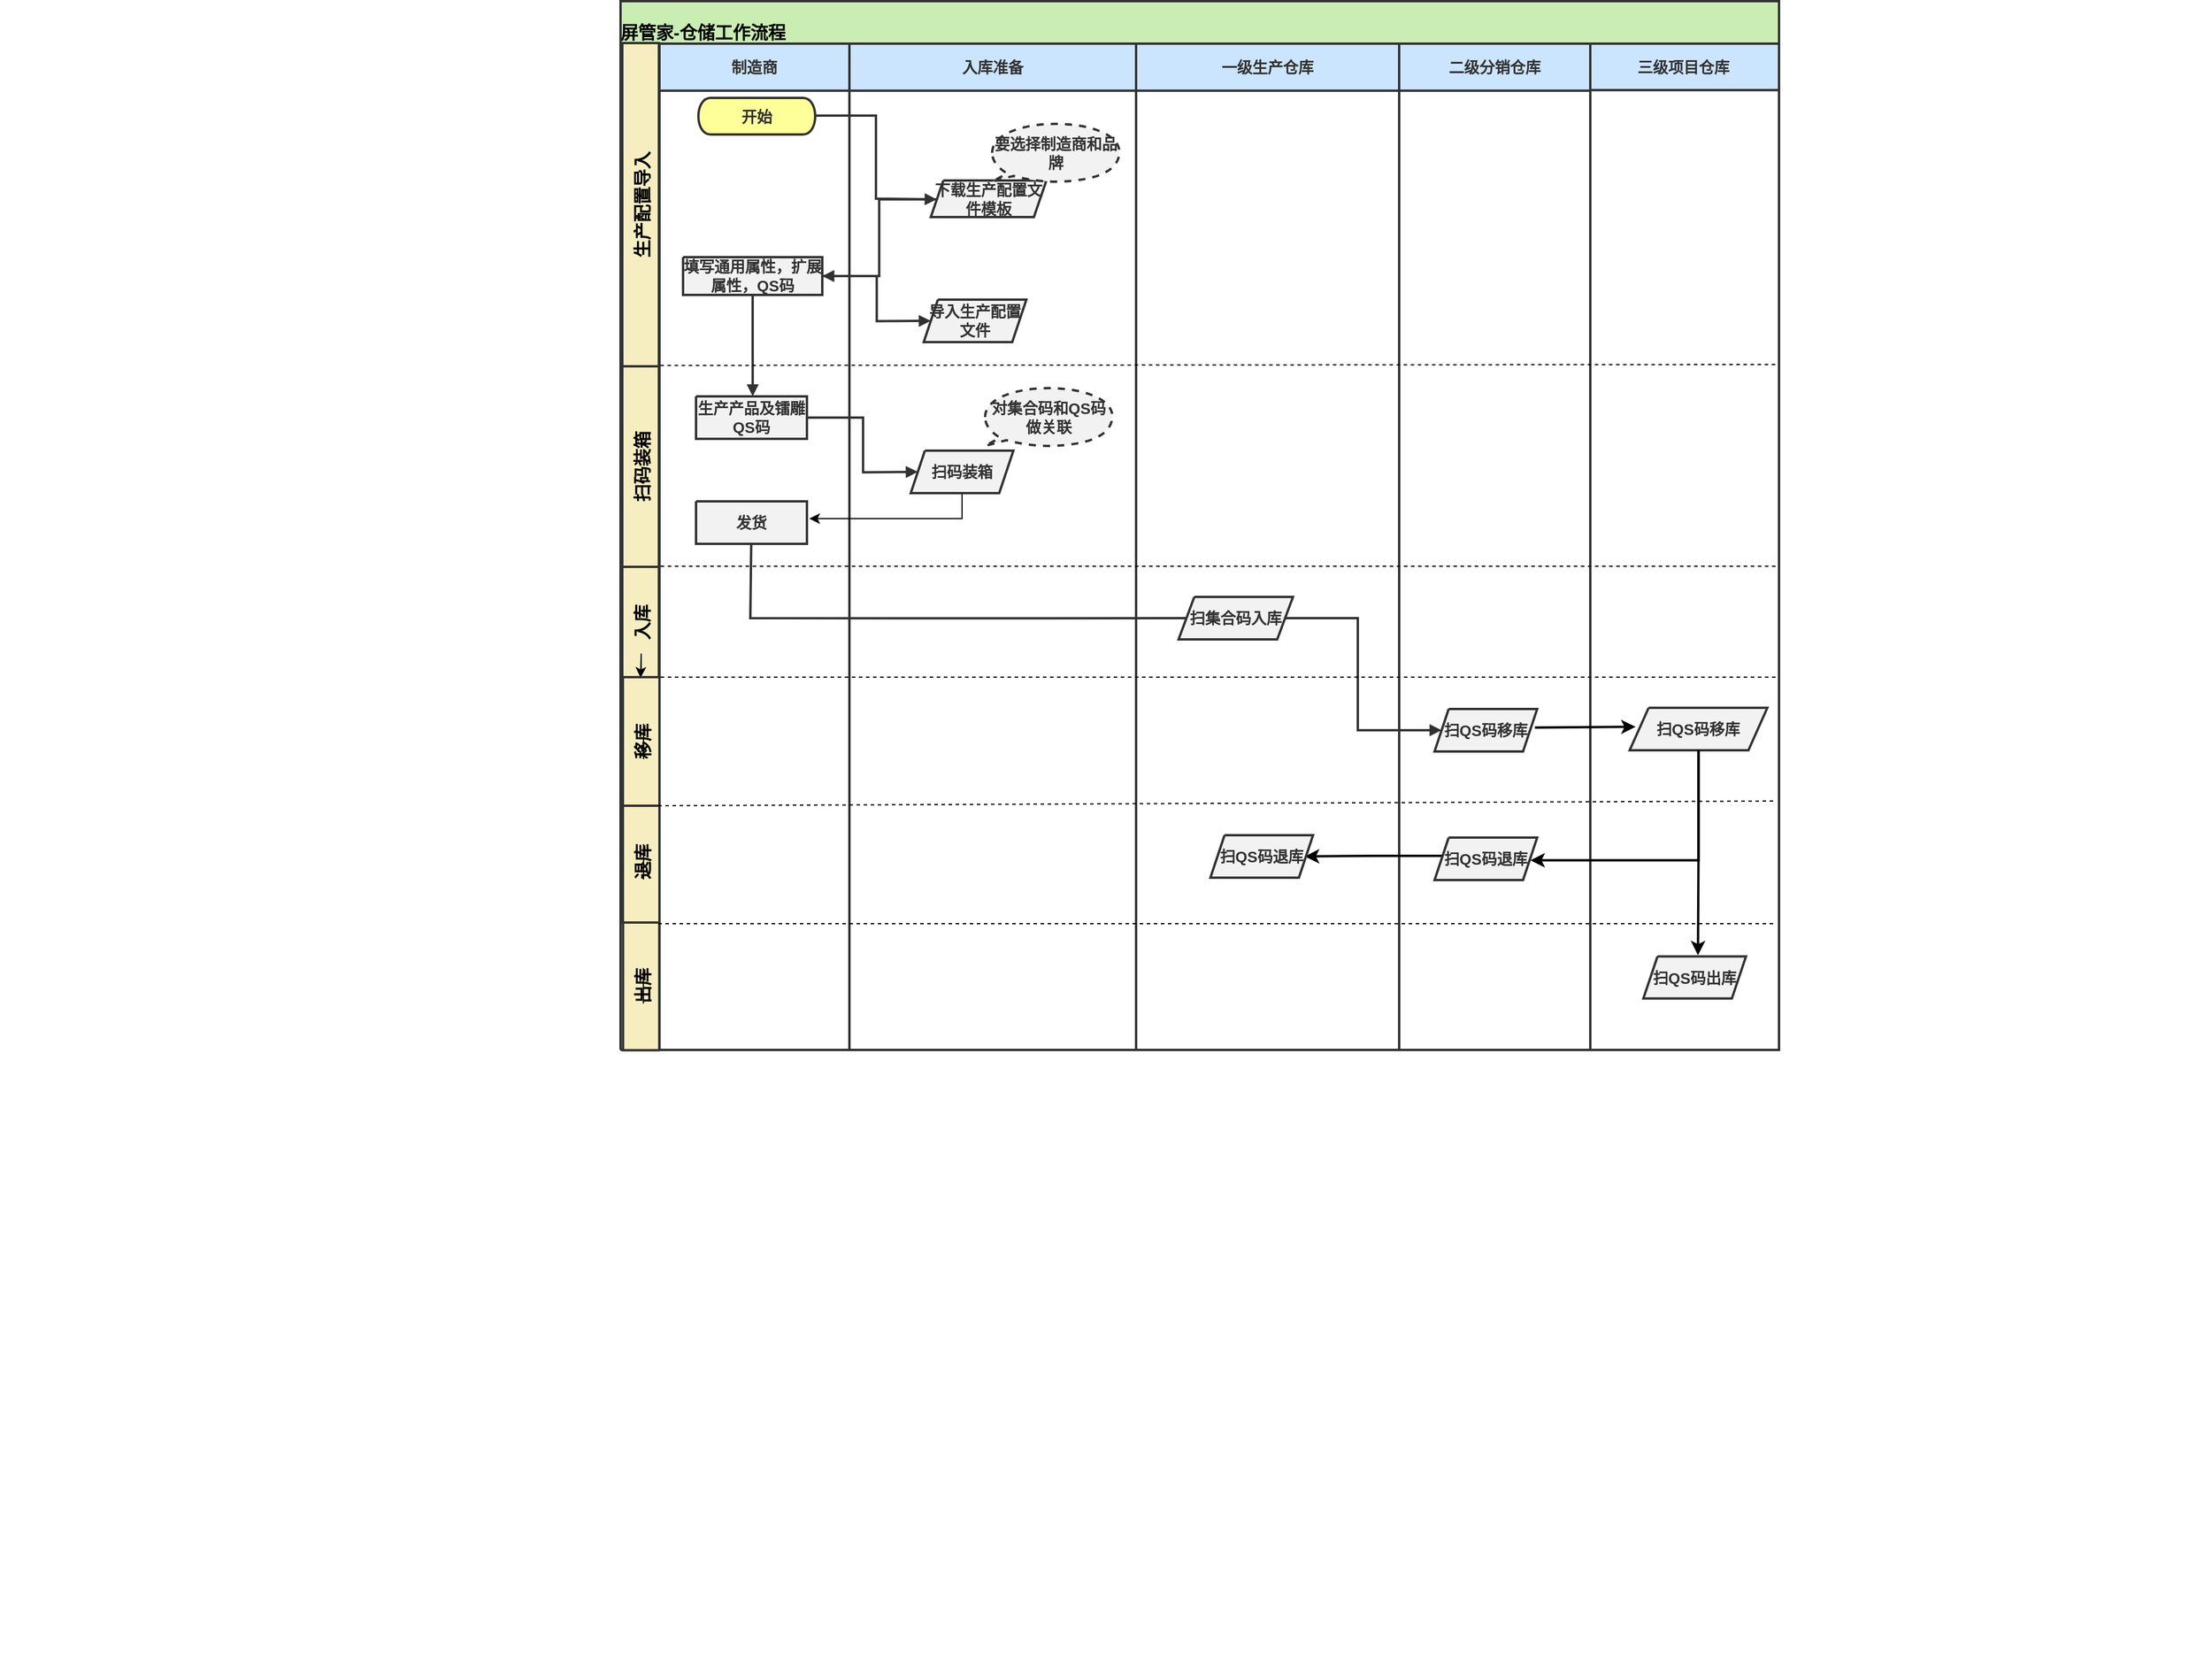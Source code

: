 <mxfile version="21.6.6" type="github">
  <diagram id="6a731a19-8d31-9384-78a2-239565b7b9f0" name="Page-1">
    <mxGraphModel dx="3083" dy="1072" grid="1" gridSize="10" guides="1" tooltips="1" connect="1" arrows="1" fold="1" page="1" pageScale="1" pageWidth="1169" pageHeight="827" background="none" math="0" shadow="0">
      <root>
        <mxCell id="0" />
        <mxCell id="1" parent="0" />
        <UserObject label="" tags="背景" id="IIEYeDENxH2M8i28GUqi-143">
          <mxCell style="vsdxID=1;fillColor=none;gradientColor=none;points=[[0.06,1,0],[0.13,1,0],[0.19,1,0],[0.25,1,0],[0.31,1,0],[0.37,1,0],[0.44,1,0],[0.5,1,0],[0.56,1,0],[0.63,1,0],[0.69,1,0],[0.75,1,0],[0.81,1,0],[0.88,1,0],[0.94,1,0],[0.06,0,0],[0.13,0,0],[0.19,0,0],[0.25,0,0],[0.31,0,0],[0.37,0,0],[0.44,0,0],[0.5,0,0],[0.56,0,0],[0.63,0,0],[0.69,0,0],[0.75,0,0],[0.81,0,0],[0.88,0,0],[0.94,0,0]];labelBackgroundColor=none;rounded=0;strokeColor=none;html=1;whiteSpace=wrap;" vertex="1" parent="1">
            <mxGeometry x="170" y="42" width="1148" height="896" as="geometry" />
          </mxCell>
        </UserObject>
        <mxCell id="IIEYeDENxH2M8i28GUqi-144" style="vsdxID=2;fillColor=#caedb4;gradientColor=none;fillOpacity=0;shape=stencil(nZBLDoAgDERP0z3SIyjew0SURgSD+Lu9kMZoXLhwN9O+tukAlrNpJg1SzDH4QW/URgNYgZTkjA4UkwJUgGXng+6DX1zLfmoymdXo17xh5zmRJ6Q42BWCfc2oJfdAr+Yv+AP9Cb7OJ3H/2JG1HNGz/84klThPVCc=);strokeColor=#323232;strokeWidth=2;points=[[0.06,1,0],[0.13,1,0],[0.19,1,0],[0.25,1,0],[0.31,1,0],[0.37,1,0],[0.44,1,0],[0.5,1,0],[0.56,1,0],[0.63,1,0],[0.69,1,0],[0.75,1,0],[0.81,1,0],[0.88,1,0],[0.94,1,0],[0.06,0,0],[0.13,0,0],[0.19,0,0],[0.25,0,0],[0.31,0,0],[0.37,0,0],[0.44,0,0],[0.5,0,0],[0.56,0,0],[0.63,0,0],[0.69,0,0],[0.75,0,0],[0.81,0,0],[0.88,0,0],[0.94,0,0]];labelBackgroundColor=none;rounded=0;html=1;whiteSpace=wrap;" vertex="1" parent="IIEYeDENxH2M8i28GUqi-143">
          <mxGeometry width="982" height="889" as="geometry" />
        </mxCell>
        <mxCell id="IIEYeDENxH2M8i28GUqi-145" value="&lt;div style=&quot;font-size: 1px&quot;&gt;&lt;p style=&quot;text-align:left;margin-left:0;margin-right:0;margin-top:0px;margin-bottom:0px;text-indent:0;vertical-align:middle;direction:ltr;&quot;&gt;&lt;font style=&quot;font-size:15px;font-family:0;color:#000000;direction:ltr;letter-spacing:0px;line-height:120%;opacity:1&quot;&gt;&lt;b&gt;屏管家-仓储工作流程&lt;/b&gt;&lt;/font&gt;&lt;/p&gt;&lt;/div&gt;" style="verticalAlign=middle;align=left;overflow=width;vsdxID=3;fillColor=#caedb4;gradientColor=none;shape=stencil(nZBLDoAgDERP0z3SIyjew0SURgSD+Lu9kMZoXLhwN9O+tukAlrNpJg1SzDH4QW/URgNYgZTkjA4UkwJUgGXng+6DX1zLfmoymdXo17xh5zmRJ6Q42BWCfc2oJfdAr+Yv+AP9Cb7OJ3H/2JG1HNGz/84klThPVCc=);strokeColor=#323232;strokeWidth=2;points=[[0.06,1,0],[0.13,1,0],[0.19,1,0],[0.25,1,0],[0.31,1,0],[0.37,1,0],[0.44,1,0],[0.5,1,0],[0.56,1,0],[0.63,1,0],[0.69,1,0],[0.75,1,0],[0.81,1,0],[0.88,1,0],[0.94,1,0],[0.06,0,0],[0.13,0,0],[0.19,0,0],[0.25,0,0],[0.31,0,0],[0.37,0,0],[0.44,0,0],[0.5,0,0],[0.56,0,0],[0.63,0,0],[0.69,0,0],[0.75,0,0],[0.81,0,0],[0.88,0,0],[0.94,0,0]];labelBackgroundColor=none;rounded=0;html=1;whiteSpace=wrap;" vertex="1" parent="IIEYeDENxH2M8i28GUqi-143">
          <mxGeometry width="982" height="52.22" as="geometry" />
        </mxCell>
        <UserObject label="" tags="背景" id="IIEYeDENxH2M8i28GUqi-159">
          <mxCell style="vsdxID=17;fillColor=none;gradientColor=none;points=[];labelBackgroundColor=none;rounded=0;strokeColor=none;html=1;whiteSpace=wrap;" vertex="1" parent="IIEYeDENxH2M8i28GUqi-143">
            <mxGeometry x="820" y="36" width="220" height="853" as="geometry" />
          </mxCell>
        </UserObject>
        <mxCell id="IIEYeDENxH2M8i28GUqi-161" value="&lt;div style=&quot;font-size: 1px&quot;&gt;&lt;p style=&quot;text-align:center;margin-left:0;margin-right:0;margin-top:0px;margin-bottom:0px;text-indent:0;vertical-align:middle;direction:ltr;&quot;&gt;&lt;font style=&quot;font-size:13px;font-family:0;color:#323232;direction:ltr;letter-spacing:0px;line-height:120%;opacity:1&quot;&gt;&lt;b&gt;三级项目仓库&lt;/b&gt;&lt;/font&gt;&lt;/p&gt;&lt;/div&gt;" style="verticalAlign=middle;align=center;overflow=width;vsdxID=19;fillColor=#cce5ff;gradientColor=none;shape=stencil(nZBLDoAgDERP0z3SIyjew0SURgSD+Lu9kMZoXLhwN9O+tukAlrNpJg1SzDH4QW/URgNYgZTkjA4UkwJUgGXng+6DX1zLfmoymdXo17xh5zmRJ6Q42BWCfc2oJfdAr+Yv+AP9Cb7OJ3H/2JG1HNGz/84klThPVCc=);strokeColor=#323232;strokeWidth=2;points=[];labelBackgroundColor=none;rounded=0;html=1;whiteSpace=wrap;" vertex="1" parent="IIEYeDENxH2M8i28GUqi-159">
          <mxGeometry width="162" height="39.4" as="geometry" />
        </mxCell>
        <UserObject label="&lt;div style=&quot;font-size: 1px&quot;&gt;&lt;p style=&quot;text-align:center;margin-left:0;margin-right:0;margin-top:0px;margin-bottom:0px;text-indent:0;vertical-align:middle;direction:ltr;&quot;&gt;&lt;font style=&quot;font-size:13px;font-family:0;color:#323232;direction:ltr;letter-spacing:0px;line-height:120%;opacity:1&quot;&gt;&lt;b&gt;扫QS码移库&lt;/b&gt;&lt;/font&gt;&lt;/p&gt;&lt;/div&gt;" tags="Background" id="IIEYeDENxH2M8i28GUqi-218">
          <mxCell style="verticalAlign=middle;align=center;overflow=width;vsdxID=46;fillColor=#f2f2f2;gradientColor=none;shape=stencil(lZHdCsIwDIWfJrcjJuC8n/M9ButssLajq39vb2sQp4jMu5PkOyGcADeT7UYDhFOK4WAu0icLvAUi8dZESVkBt8DNEKLZx3DyvdZjV8iijuFcNlzVt+KqrouL8KYdfFQ7hZ34OYy4FN2sK+I3+Gn+iuNy9L+Lf8NZvIIZxDnNdT7/DDK39Anc3gE=);strokeColor=#323232;strokeWidth=2;spacingTop=-3;spacingBottom=-3;spacingLeft=-3;spacingRight=-3;points=[];labelBackgroundColor=none;rounded=0;html=1;whiteSpace=wrap;" vertex="1" parent="IIEYeDENxH2M8i28GUqi-159">
            <mxGeometry x="35.39" y="563.0" width="116.707" height="36.0" as="geometry" />
          </mxCell>
        </UserObject>
        <UserObject label="" tags="Background" id="IIEYeDENxH2M8i28GUqi-146">
          <mxCell style="vsdxID=4;fillColor=#ffffff;gradientColor=none;fillOpacity=0;shape=stencil(nZBLDoAgDERP0z3SIyjew0SURgSD+Lu9kMZoXLhwN9N5bdMClrNpJg1SzDH4QW/URgNYgZTkjA4UkwJUgGXng+6DX1zLfmoymdXo1zxh5z6RO6Q42BWCfc2oJfdAr/AX/IH+BF/rk7hv7MjaZ/L+RirxJ1Gd);strokeColor=#323232;strokeWidth=2;points=[];labelBackgroundColor=none;rounded=0;html=1;whiteSpace=wrap;" vertex="1" parent="1">
            <mxGeometry x="203" y="829" width="1117" height="529" as="geometry" />
          </mxCell>
        </UserObject>
        <UserObject label="" tags="背景" id="IIEYeDENxH2M8i28GUqi-147">
          <mxCell style="vsdxID=5;fillColor=none;gradientColor=none;points=[];labelBackgroundColor=none;rounded=0;strokeColor=none;html=1;whiteSpace=wrap;" vertex="1" parent="1">
            <mxGeometry x="830" y="78" width="162" height="853" as="geometry" />
          </mxCell>
        </UserObject>
        <mxCell id="IIEYeDENxH2M8i28GUqi-148" style="vsdxID=6;fillColor=#cce5ff;gradientColor=none;fillOpacity=0;shape=stencil(nZBLDoAgDERP0z3SIyjew0SURgSD+Lu9kMZoXLhwN9O+tukAlrNpJg1SzDH4QW/URgNYgZTkjA4UkwJUgGXng+6DX1zLfmoymdXo17xh5zmRJ6Q42BWCfc2oJfdAr+Yv+AP9Cb7OJ3H/2JG1HNGz/84klThPVCc=);strokeColor=#323232;strokeWidth=2;points=[];labelBackgroundColor=none;rounded=0;html=1;whiteSpace=wrap;" vertex="1" parent="IIEYeDENxH2M8i28GUqi-147">
          <mxGeometry width="162" height="853" as="geometry" />
        </mxCell>
        <mxCell id="IIEYeDENxH2M8i28GUqi-149" value="&lt;div style=&quot;font-size: 1px&quot;&gt;&lt;p style=&quot;text-align:center;margin-left:0;margin-right:0;margin-top:0px;margin-bottom:0px;text-indent:0;vertical-align:middle;direction:ltr;&quot;&gt;&lt;font style=&quot;font-size:13px;font-family:0;color:#323232;direction:ltr;letter-spacing:0px;line-height:120%;opacity:1&quot;&gt;&lt;b&gt;二级分销仓库&lt;/b&gt;&lt;/font&gt;&lt;/p&gt;&lt;/div&gt;" style="verticalAlign=middle;align=center;overflow=width;vsdxID=7;fillColor=#cce5ff;gradientColor=none;shape=stencil(nZBLDoAgDERP0z3SIyjew0SURgSD+Lu9kMZoXLhwN9O+tukAlrNpJg1SzDH4QW/URgNYgZTkjA4UkwJUgGXng+6DX1zLfmoymdXo17xh5zmRJ6Q42BWCfc2oJfdAr+Yv+AP9Cb7OJ3H/2JG1HNGz/84klThPVCc=);strokeColor=#323232;strokeWidth=2;points=[];labelBackgroundColor=none;rounded=0;html=1;whiteSpace=wrap;" vertex="1" parent="IIEYeDENxH2M8i28GUqi-147">
          <mxGeometry width="162" height="39.922" as="geometry" />
        </mxCell>
        <UserObject label="" tags="背景" id="IIEYeDENxH2M8i28GUqi-150">
          <mxCell style="vsdxID=8;fillColor=none;gradientColor=none;points=[];labelBackgroundColor=none;rounded=0;strokeColor=none;html=1;whiteSpace=wrap;" vertex="1" parent="1">
            <mxGeometry x="607" y="78" width="223" height="853" as="geometry" />
          </mxCell>
        </UserObject>
        <mxCell id="IIEYeDENxH2M8i28GUqi-151" style="vsdxID=9;fillColor=#cce5ff;gradientColor=none;fillOpacity=0;shape=stencil(nZBLDoAgDERP0z3SIyjew0SURgSD+Lu9kMZoXLhwN9O+tukAlrNpJg1SzDH4QW/URgNYgZTkjA4UkwJUgGXng+6DX1zLfmoymdXo17xh5zmRJ6Q42BWCfc2oJfdAr+Yv+AP9Cb7OJ3H/2JG1HNGz/84klThPVCc=);strokeColor=#323232;strokeWidth=2;points=[];labelBackgroundColor=none;rounded=0;html=1;whiteSpace=wrap;" vertex="1" parent="IIEYeDENxH2M8i28GUqi-150">
          <mxGeometry width="223" height="853" as="geometry" />
        </mxCell>
        <mxCell id="IIEYeDENxH2M8i28GUqi-152" value="&lt;div style=&quot;font-size: 1px&quot;&gt;&lt;p style=&quot;text-align:center;margin-left:0;margin-right:0;margin-top:0px;margin-bottom:0px;text-indent:0;vertical-align:middle;direction:ltr;&quot;&gt;&lt;font style=&quot;font-size:13px;font-family:0;color:#323232;direction:ltr;letter-spacing:0px;line-height:120%;opacity:1&quot;&gt;&lt;b&gt;一级生产仓库&lt;/b&gt;&lt;/font&gt;&lt;/p&gt;&lt;/div&gt;" style="verticalAlign=middle;align=center;overflow=width;vsdxID=10;fillColor=#cce5ff;gradientColor=none;shape=stencil(nZBLDoAgDERP0z3SIyjew0SURgSD+Lu9kMZoXLhwN9O+tukAlrNpJg1SzDH4QW/URgNYgZTkjA4UkwJUgGXng+6DX1zLfmoymdXo17xh5zmRJ6Q42BWCfc2oJfdAr+Yv+AP9Cb7OJ3H/2JG1HNGz/84klThPVCc=);strokeColor=#323232;strokeWidth=2;points=[];labelBackgroundColor=none;rounded=0;html=1;whiteSpace=wrap;" vertex="1" parent="IIEYeDENxH2M8i28GUqi-150">
          <mxGeometry width="223" height="39.922" as="geometry" />
        </mxCell>
        <UserObject label="" tags="背景" id="IIEYeDENxH2M8i28GUqi-153">
          <mxCell style="vsdxID=11;fillColor=none;gradientColor=none;points=[];labelBackgroundColor=none;rounded=0;strokeColor=none;html=1;whiteSpace=wrap;" vertex="1" parent="1">
            <mxGeometry x="364" y="78" width="243" height="853" as="geometry" />
          </mxCell>
        </UserObject>
        <mxCell id="IIEYeDENxH2M8i28GUqi-154" style="vsdxID=12;fillColor=#cce5ff;gradientColor=none;fillOpacity=0;shape=stencil(nZBLDoAgDERP0z3SIyjew0SURgSD+Lu9kMZoXLhwN9O+tukAlrNpJg1SzDH4QW/URgNYgZTkjA4UkwJUgGXng+6DX1zLfmoymdXo17xh5zmRJ6Q42BWCfc2oJfdAr+Yv+AP9Cb7OJ3H/2JG1HNGz/84klThPVCc=);strokeColor=#323232;strokeWidth=2;points=[];labelBackgroundColor=none;rounded=0;html=1;whiteSpace=wrap;" vertex="1" parent="IIEYeDENxH2M8i28GUqi-153">
          <mxGeometry width="243" height="853" as="geometry" />
        </mxCell>
        <mxCell id="IIEYeDENxH2M8i28GUqi-155" value="&lt;div style=&quot;font-size: 1px&quot;&gt;&lt;p style=&quot;text-align:center;margin-left:0;margin-right:0;margin-top:0px;margin-bottom:0px;text-indent:0;vertical-align:middle;direction:ltr;&quot;&gt;&lt;font style=&quot;font-size:13px;font-family:0;color:#323232;direction:ltr;letter-spacing:0px;line-height:120%;opacity:1&quot;&gt;&lt;b&gt;入库准备&lt;/b&gt;&lt;/font&gt;&lt;/p&gt;&lt;/div&gt;" style="verticalAlign=middle;align=center;overflow=width;vsdxID=13;fillColor=#cce5ff;gradientColor=none;shape=stencil(nZBLDoAgDERP0z3SIyjew0SURgSD+Lu9kMZoXLhwN9O+tukAlrNpJg1SzDH4QW/URgNYgZTkjA4UkwJUgGXng+6DX1zLfmoymdXo17xh5zmRJ6Q42BWCfc2oJfdAr+Yv+AP9Cb7OJ3H/2JG1HNGz/84klThPVCc=);strokeColor=#323232;strokeWidth=2;points=[];labelBackgroundColor=none;rounded=0;html=1;whiteSpace=wrap;" vertex="1" parent="IIEYeDENxH2M8i28GUqi-153">
          <mxGeometry width="243" height="39.922" as="geometry" />
        </mxCell>
        <UserObject label="" tags="背景" id="IIEYeDENxH2M8i28GUqi-156">
          <mxCell style="vsdxID=14;fillColor=none;gradientColor=none;points=[];labelBackgroundColor=none;rounded=0;strokeColor=none;html=1;whiteSpace=wrap;" vertex="1" parent="1">
            <mxGeometry x="203" y="78" width="161" height="853" as="geometry" />
          </mxCell>
        </UserObject>
        <mxCell id="IIEYeDENxH2M8i28GUqi-157" style="vsdxID=15;fillColor=#cce5ff;gradientColor=none;fillOpacity=0;shape=stencil(nZBLDoAgDERP0z3SIyjew0SURgSD+Lu9kMZoXLhwN9O+tukAlrNpJg1SzDH4QW/URgNYgZTkjA4UkwJUgGXng+6DX1zLfmoymdXo17xh5zmRJ6Q42BWCfc2oJfdAr+Yv+AP9Cb7OJ3H/2JG1HNGz/84klThPVCc=);strokeColor=#323232;strokeWidth=2;points=[];labelBackgroundColor=none;rounded=0;html=1;whiteSpace=wrap;" vertex="1" parent="IIEYeDENxH2M8i28GUqi-156">
          <mxGeometry width="161" height="853" as="geometry" />
        </mxCell>
        <mxCell id="IIEYeDENxH2M8i28GUqi-158" value="&lt;div style=&quot;font-size: 1px&quot;&gt;&lt;p style=&quot;text-align:center;margin-left:0;margin-right:0;margin-top:0px;margin-bottom:0px;text-indent:0;vertical-align:middle;direction:ltr;&quot;&gt;&lt;font style=&quot;font-size:13px;font-family:0;color:#323232;direction:ltr;letter-spacing:0px;line-height:120%;opacity:1&quot;&gt;&lt;b&gt;制造商&lt;/b&gt;&lt;/font&gt;&lt;/p&gt;&lt;/div&gt;" style="verticalAlign=middle;align=center;overflow=width;vsdxID=16;fillColor=#cce5ff;gradientColor=none;shape=stencil(nZBLDoAgDERP0z3SIyjew0SURgSD+Lu9kMZoXLhwN9O+tukAlrNpJg1SzDH4QW/URgNYgZTkjA4UkwJUgGXng+6DX1zLfmoymdXo17xh5zmRJ6Q42BWCfc2oJfdAr+Yv+AP9Cb7OJ3H/2JG1HNGz/84klThPVCc=);strokeColor=#323232;strokeWidth=2;points=[];labelBackgroundColor=none;rounded=0;html=1;whiteSpace=wrap;" vertex="1" parent="IIEYeDENxH2M8i28GUqi-156">
          <mxGeometry width="161" height="39.922" as="geometry" />
        </mxCell>
        <UserObject label="" tags="Background" id="IIEYeDENxH2M8i28GUqi-165">
          <mxCell style="vsdxID=23;fillColor=#ffffff;gradientColor=none;shape=stencil(nZBLDoAgDERP0z3SIyDew0QUooJB/N1eSGM0LFywm2lf23QAxarbRQFna/BuVIfpggasgXNjtfImRAUoAUXvvBq822xHfmkTmdTs9rThpDmWJji7yFWMfEPoZOwHfZpF8A9aCGbno3h/jCYPIJYoPJQ3);strokeColor=#323232;strokeWidth=2;points=[];labelBackgroundColor=none;rounded=0;html=1;whiteSpace=wrap;" vertex="1" parent="1">
            <mxGeometry x="172" y="718" width="1148" height="611" as="geometry" />
          </mxCell>
        </UserObject>
        <UserObject label="" tags="背景" id="IIEYeDENxH2M8i28GUqi-169">
          <mxCell style="vsdxID=27;fillColor=none;gradientColor=none;points=[];labelBackgroundColor=none;rounded=0;strokeColor=none;html=1;whiteSpace=wrap;align=center;" vertex="1" parent="1">
            <mxGeometry x="172" y="522" width="1148" height="94" as="geometry" />
          </mxCell>
        </UserObject>
        <mxCell id="IIEYeDENxH2M8i28GUqi-170" value="&lt;div style=&quot;font-size: 1px&quot;&gt;&lt;/div&gt;" style="verticalAlign=middle;align=center;overflow=width;vsdxID=28;rotation=90;fillColor=#f6edc1;gradientColor=none;fillOpacity=0;shape=stencil(jU9BDoAgDHvN7siegPgPElCIBghg1N/LwkHx5K3d2rUDFNmqaICzXFJYzeF0sYAjcO68NcmVigAloJhDMksKu9eNR0VKQpvzdOFsvoEx8nB29Xz6I+6kFTwhrd979y1UR+0ZlDc=);strokeColor=#323232;strokeWidth=2;points=[];labelBackgroundColor=#ffffff;rounded=0;html=1;whiteSpace=wrap;" vertex="1" parent="IIEYeDENxH2M8i28GUqi-169">
          <mxGeometry width="94" height="1148" as="geometry" />
        </mxCell>
        <mxCell id="IIEYeDENxH2M8i28GUqi-171" value="&lt;div style=&quot;font-size: 1px&quot;&gt;&lt;p style=&quot;margin: 0px; text-indent: 0px; vertical-align: middle; direction: ltr;&quot;&gt;&lt;font style=&quot;font-size:15px;font-family:0;color:#000000;direction:ltr;letter-spacing:0px;line-height:120%;opacity:1&quot;&gt;&lt;b&gt;入库&lt;/b&gt;&lt;/font&gt;&lt;/p&gt;&lt;/div&gt;" style="verticalAlign=middle;align=center;overflow=width;vsdxID=29;rotation=270;fillColor=#f6edc1;gradientColor=none;shape=stencil(nZBLDoAgDERP0z3SIyjew0SURgSD+Lu9kMZoXLhwN9O+tukAlrNpJg1SzDH4QW/URgNYgZTkjA4UkwJUgGXng+6DX1zLfmoymdXo17xh5zmRJ6Q42BWCfc2oJfdAr+Yv+AP9Cb7OJ3H/2JG1HNGz/84klThPVCc=);strokeColor=#323232;strokeWidth=2;points=[];labelBackgroundColor=none;rounded=0;html=1;whiteSpace=wrap;" vertex="1" parent="IIEYeDENxH2M8i28GUqi-169">
          <mxGeometry x="-32" y="31" width="94" height="31" as="geometry" />
        </mxCell>
        <UserObject label="&lt;div style=&quot;font-size: 1px&quot;&gt;&lt;p style=&quot;text-align:center;margin-left:0;margin-right:0;margin-top:0px;margin-bottom:0px;text-indent:0;vertical-align:middle;direction:ltr;&quot;&gt;&lt;font style=&quot;font-size:13px;font-family:0;color:#323232;direction:ltr;letter-spacing:0px;line-height:120%;opacity:1&quot;&gt;&lt;b&gt;开始&lt;/b&gt;&lt;/font&gt;&lt;/p&gt;&lt;/div&gt;" tags="Background" id="IIEYeDENxH2M8i28GUqi-178">
          <mxCell style="verticalAlign=middle;align=center;overflow=width;vsdxID=36;fillColor=#ffff99;gradientColor=none;shape=stencil(hZLbDoIwDIafZpeSrTVErhHfg8iQRWRkDMS3l1mRwzDctd3X9m87hnFTpLVkwBtr9F0+VWYLhmcGoKpCGmUHi2HCMM61kTej2yojv04d6ayH7lyFnvIEDzByWcBfFOEf70JwqaoZfIqCUPyHr62h0mKsjcEx/PJinsB72EB+sRFCvy0umU2Z/kwrfC304OucRIDPwHIW9Nvi7i53Fj8Y08lyVZZ08fn7+sRDiL4HJm8=);strokeColor=#323232;strokeWidth=2;spacingTop=-3;spacingBottom=-3;spacingLeft=-3;spacingRight=-3;points=[];labelBackgroundColor=none;rounded=0;html=1;whiteSpace=wrap;" vertex="1" parent="1">
            <mxGeometry x="236" y="124" width="99" height="31" as="geometry" />
          </mxCell>
        </UserObject>
        <UserObject label="&lt;div style=&quot;font-size: 1px&quot;&gt;&lt;p style=&quot;text-align:center;margin-left:0;margin-right:0;margin-top:0px;margin-bottom:0px;text-indent:0;vertical-align:middle;direction:ltr;&quot;&gt;&lt;font style=&quot;font-size:13px;font-family:0;color:#323232;direction:ltr;letter-spacing:0px;line-height:120%;opacity:1&quot;&gt;&lt;b&gt;下载生产配置文件模板&lt;/b&gt;&lt;/font&gt;&lt;/p&gt;&lt;/div&gt;" tags="Background" id="IIEYeDENxH2M8i28GUqi-179">
          <mxCell style="verticalAlign=middle;align=center;overflow=width;vsdxID=37;fillColor=#f2f2f2;gradientColor=none;shape=stencil(UzV2Ls5ILEhVNTIoLinKz04tz0wpyVA1dlE1MsrMy0gtyiwBslSNXVWNndPyi1LTi/JL81Ig/IJEkEoQKze/DGRCBUSfoYGehTFIl5FBJUTEAMxzgyjOycxDUWxArFILSz1DcxTFMM1YlRsQr5REF+NVDGQgAiYtMycHEq7I8ugBCRSCRIKxKwA=);strokeColor=#323232;strokeWidth=2;spacingTop=-3;spacingBottom=-3;spacingLeft=-3;spacingRight=-3;points=[];labelBackgroundColor=none;rounded=0;html=1;whiteSpace=wrap;" vertex="1" parent="1">
            <mxGeometry x="433" y="194" width="98" height="31" as="geometry" />
          </mxCell>
        </UserObject>
        <UserObject label="&lt;div style=&quot;font-size: 1px&quot;&gt;&lt;p style=&quot;text-align:center;margin-left:0;margin-right:0;margin-top:0px;margin-bottom:0px;text-indent:0;vertical-align:middle;direction:ltr;&quot;&gt;&lt;font style=&quot;font-size:13px;font-family:0;color:#323232;direction:ltr;letter-spacing:0px;line-height:120%;opacity:1&quot;&gt;&lt;b&gt;对集合码和QS码做关联&lt;/b&gt;&lt;/font&gt;&lt;/p&gt;&lt;/div&gt;" tags="Background" id="IIEYeDENxH2M8i28GUqi-180">
          <mxCell style="verticalAlign=middle;align=center;overflow=width;vsdxID=38;fillColor=#f2f2f2;gradientColor=none;shape=stencil(dVLLEoMgDPwajnWAjK+zbf/DqViZWrGorf37ykRUGHrLhs1uEkKgGJqyF4TTYdTqIT6yGhsCZ8K57Bqh5bhEBC4Eilppcddq6irEfWmYJnqqt1GYsY6aCk6/iGKEV2TeJo1U5nJXeGJJlKSYmznmGLUkHiCBT4KQ7Wsqq4Nrnrm2FlvL2HO06mE1gAjAFdza2YbYW7aiuaPZyu7vCj17l8pYlDrsLF4T4W69jadeo97k7hqXYP/0WrYt3szx3T+SJYUHBpcf);dashed=1;strokeColor=#323232;strokeWidth=2;spacingTop=-3;spacingBottom=-3;spacingLeft=-3;spacingRight=-3;points=[];labelBackgroundColor=none;rounded=0;html=1;whiteSpace=wrap;" vertex="1" parent="1">
            <mxGeometry x="479" y="370" width="108" height="49" as="geometry" />
          </mxCell>
        </UserObject>
        <UserObject label="&lt;div style=&quot;font-size: 1px&quot;&gt;&lt;p style=&quot;text-align:center;margin-left:0;margin-right:0;margin-top:0px;margin-bottom:0px;text-indent:0;vertical-align:middle;direction:ltr;&quot;&gt;&lt;font style=&quot;font-size:13px;font-family:0;color:#323232;direction:ltr;letter-spacing:0px;line-height:120%;opacity:1&quot;&gt;&lt;b&gt;要选择制造商和品牌&lt;/b&gt;&lt;/font&gt;&lt;/p&gt;&lt;/div&gt;" tags="Background" id="IIEYeDENxH2M8i28GUqi-181">
          <mxCell style="verticalAlign=middle;align=center;overflow=width;vsdxID=39;fillColor=#f2f2f2;gradientColor=none;shape=stencil(dVLLEoMgDPwajnWAjK+zbf/DqViZWrGorf37ykRUGHrLhs1uEkKgGJqyF4TTYdTqIT6yGhsCZ8K57Bqh5bhEBC4Eilppcddq6irEfWmYJnqqt1GYsY6aCk6/iGKEV2TeJo1U5nJXeGJJlKSYmznmGLUkHiCBT4KQ7Wsqq4Nrnrm2FlvL2HO06mE1gAjAFdza2YbYW7aiuaPZyu7vCj17l8pYlDrsLF4T4W69jadeo97k7hqXYP/0WrYt3szx3T+SJYUHBpcf);dashed=1;strokeColor=#323232;strokeWidth=2;spacingTop=-3;spacingBottom=-3;spacingLeft=-3;spacingRight=-3;points=[];labelBackgroundColor=none;rounded=0;html=1;whiteSpace=wrap;" vertex="1" parent="1">
            <mxGeometry x="485" y="146" width="108" height="49" as="geometry" />
          </mxCell>
        </UserObject>
        <UserObject label="&lt;div style=&quot;font-size: 1px&quot;&gt;&lt;p style=&quot;text-align:center;margin-left:0;margin-right:0;margin-top:0px;margin-bottom:0px;text-indent:0;vertical-align:middle;direction:ltr;&quot;&gt;&lt;font style=&quot;font-size:13px;font-family:0;color:#323232;direction:ltr;letter-spacing:0px;line-height:120%;opacity:1&quot;&gt;&lt;b&gt;填写通用属性，扩展属性，QS码&lt;/b&gt;&lt;/font&gt;&lt;/p&gt;&lt;/div&gt;" tags="Background" id="IIEYeDENxH2M8i28GUqi-182">
          <mxCell style="verticalAlign=middle;align=center;overflow=width;vsdxID=40;fillColor=#f2f2f2;gradientColor=none;shape=stencil(nZBRDoQgDERP03+WHsHFe5iISyOCQdT19kIaIxq//Jtp3zTpAFaTaUYNUkwx+F6v1EYD+AUpyRkdKCYFqACrzgf9C352LfuxyWRWg1/yhT/nRE5IsZWuZtCSK8CPeI0e/hF+jV7AJM4PO7KWCyr390bSiNtEtQM=);strokeColor=#323232;strokeWidth=2;spacingTop=-3;spacingBottom=-3;spacingLeft=-3;spacingRight=-3;points=[];labelBackgroundColor=none;rounded=0;html=1;whiteSpace=wrap;" vertex="1" parent="1">
            <mxGeometry x="223" y="259" width="118" height="32" as="geometry" />
          </mxCell>
        </UserObject>
        <UserObject label="&lt;div style=&quot;font-size: 1px&quot;&gt;&lt;p style=&quot;text-align:center;margin-left:0;margin-right:0;margin-top:0px;margin-bottom:0px;text-indent:0;vertical-align:middle;direction:ltr;&quot;&gt;&lt;font style=&quot;font-size:13px;font-family:0;color:#323232;direction:ltr;letter-spacing:0px;line-height:120%;opacity:1&quot;&gt;&lt;b&gt;导入生产配置文件&lt;/b&gt;&lt;/font&gt;&lt;/p&gt;&lt;/div&gt;" tags="Background" id="IIEYeDENxH2M8i28GUqi-183">
          <mxCell style="verticalAlign=middle;align=center;overflow=width;vsdxID=41;fillColor=#f2f2f2;gradientColor=none;shape=stencil(lZHdCsIwDIWfJrcjJuC8n/M9ButssLajq39vb2sQp4jMu5PkOyGcADeT7UYDhFOK4WAu0icLvAUi8dZESVkBt8DNEKLZx3DyvdZjV8iijuFcNlzVt+KqrouL8KYdfFQ7hZ34OYy4FN2sK+I3+Gn+iuNy9L+Lf8NZvIIZxDnNdT7/DDK39Anc3gE=);strokeColor=#323232;strokeWidth=2;spacingTop=-3;spacingBottom=-3;spacingLeft=-3;spacingRight=-3;points=[];labelBackgroundColor=none;rounded=0;html=1;whiteSpace=wrap;" vertex="1" parent="1">
            <mxGeometry x="427" y="295" width="87" height="36" as="geometry" />
          </mxCell>
        </UserObject>
        <UserObject label="&lt;div style=&quot;font-size: 1px&quot;&gt;&lt;p style=&quot;text-align:center;margin-left:0;margin-right:0;margin-top:0px;margin-bottom:0px;text-indent:0;vertical-align:middle;direction:ltr;&quot;&gt;&lt;font style=&quot;font-size:13px;font-family:0;color:#323232;direction:ltr;letter-spacing:0px;line-height:120%;opacity:1&quot;&gt;&lt;b&gt;生产产品及镭雕QS码&lt;/b&gt;&lt;/font&gt;&lt;/p&gt;&lt;/div&gt;" tags="Background" id="IIEYeDENxH2M8i28GUqi-184">
          <mxCell style="verticalAlign=middle;align=center;overflow=width;vsdxID=42;fillColor=#f2f2f2;gradientColor=none;shape=stencil(nZBRDoQgDERP03+WHsHFe5iISyOCQdT19kIaIxq//Jtp3zTpAFaTaUYNUkwx+F6v1EYD+AUpyRkdKCYFqACrzgf9C352LfuxyWRWg1/yhT/nRE5IsZWuZtCSK8CPeI0e/hF+jV7AJM4PO7KWCyr390bSiNtEtQM=);strokeColor=#323232;strokeWidth=2;spacingTop=-3;spacingBottom=-3;spacingLeft=-3;spacingRight=-3;points=[];labelBackgroundColor=none;rounded=0;html=1;whiteSpace=wrap;" vertex="1" parent="1">
            <mxGeometry x="234" y="377" width="94" height="36" as="geometry" />
          </mxCell>
        </UserObject>
        <mxCell id="IIEYeDENxH2M8i28GUqi-242" style="edgeStyle=orthogonalEdgeStyle;rounded=0;orthogonalLoop=1;jettySize=auto;html=1;entryX=0.789;entryY=0.472;entryDx=0;entryDy=0;entryPerimeter=0;" edge="1" parent="1" source="IIEYeDENxH2M8i28GUqi-185" target="IIEYeDENxH2M8i28GUqi-157">
          <mxGeometry relative="1" as="geometry">
            <Array as="points">
              <mxPoint x="460" y="480" />
            </Array>
          </mxGeometry>
        </mxCell>
        <UserObject label="&lt;div style=&quot;font-size: 1px&quot;&gt;&lt;p style=&quot;text-align:center;margin-left:0;margin-right:0;margin-top:0px;margin-bottom:0px;text-indent:0;vertical-align:middle;direction:ltr;&quot;&gt;&lt;font style=&quot;font-size:13px;font-family:0;color:#323232;direction:ltr;letter-spacing:0px;line-height:120%;opacity:1&quot;&gt;&lt;b&gt;扫码装箱&lt;/b&gt;&lt;/font&gt;&lt;/p&gt;&lt;/div&gt;" tags="Background" id="IIEYeDENxH2M8i28GUqi-185">
          <mxCell style="verticalAlign=middle;align=center;overflow=width;vsdxID=43;fillColor=#f2f2f2;gradientColor=none;shape=stencil(lZHdCsIwDIWfJrcjJuC8n/M9ButssLajq39vb2sQp4jMu5PkOyGcADeT7UYDhFOK4WAu0icLvAUi8dZESVkBt8DNEKLZx3DyvdZjV8iijuFcNlzVt+KqrouL8KYdfFQ7hZ34OYy4FN2sK+I3+Gn+iuNy9L+Lf8NZvIIZxDnNdT7/DDK39Anc3gE=);strokeColor=#323232;strokeWidth=2;spacingTop=-3;spacingBottom=-3;spacingLeft=-3;spacingRight=-3;points=[];labelBackgroundColor=none;rounded=0;html=1;whiteSpace=wrap;" vertex="1" parent="1">
            <mxGeometry x="416" y="423" width="87" height="36" as="geometry" />
          </mxCell>
        </UserObject>
        <UserObject label="&lt;div style=&quot;font-size: 1px&quot;&gt;&lt;p style=&quot;text-align:center;margin-left:0;margin-right:0;margin-top:0px;margin-bottom:0px;text-indent:0;vertical-align:middle;direction:ltr;&quot;&gt;&lt;font style=&quot;font-size:13px;font-family:0;color:#323232;direction:ltr;letter-spacing:0px;line-height:120%;opacity:1&quot;&gt;&lt;b&gt;发货&lt;/b&gt;&lt;/font&gt;&lt;/p&gt;&lt;/div&gt;" tags="Background" id="IIEYeDENxH2M8i28GUqi-186">
          <mxCell style="verticalAlign=middle;align=center;overflow=width;vsdxID=44;fillColor=#f2f2f2;gradientColor=none;shape=stencil(nZBRDoQgDERP03+WHsHFe5iISyOCQdT19kIaIxq//Jtp3zTpAFaTaUYNUkwx+F6v1EYD+AUpyRkdKCYFqACrzgf9C352LfuxyWRWg1/yhT/nRE5IsZWuZtCSK8CPeI0e/hF+jV7AJM4PO7KWCyr390bSiNtEtQM=);strokeColor=#323232;strokeWidth=2;spacingTop=-3;spacingBottom=-3;spacingLeft=-3;spacingRight=-3;points=[];labelBackgroundColor=none;rounded=0;html=1;whiteSpace=wrap;" vertex="1" parent="1">
            <mxGeometry x="234" y="466" width="94" height="36" as="geometry" />
          </mxCell>
        </UserObject>
        <UserObject label="&lt;div style=&quot;font-size: 1px&quot;&gt;&lt;p style=&quot;text-align:center;margin-left:0;margin-right:0;margin-top:0px;margin-bottom:0px;text-indent:0;vertical-align:middle;direction:ltr;&quot;&gt;&lt;font style=&quot;font-size:13px;font-family:0;color:#323232;direction:ltr;letter-spacing:0px;line-height:120%;opacity:1&quot;&gt;&lt;b&gt;扫集合码入库&lt;/b&gt;&lt;/font&gt;&lt;/p&gt;&lt;/div&gt;" tags="Background" id="IIEYeDENxH2M8i28GUqi-187">
          <mxCell style="verticalAlign=middle;align=center;overflow=width;vsdxID=45;fillColor=#f2f2f2;gradientColor=none;shape=stencil(lZHdCsIwDIWfJrcjJuC8n/M9ButssLajq39vb2sQp4jMu5PkOyGcADeT7UYDhFOK4WAu0icLvAUi8dZESVkBt8DNEKLZx3DyvdZjV8iijuFcNlzVt+KqrouL8KYdfFQ7hZ34OYy4FN2sK+I3+Gn+iuNy9L+Lf8NZvIIZxDnNdT7/DDK39Anc3gE=);strokeColor=#323232;strokeWidth=2;spacingTop=-3;spacingBottom=-3;spacingLeft=-3;spacingRight=-3;points=[];labelBackgroundColor=none;rounded=0;html=1;whiteSpace=wrap;" vertex="1" parent="1">
            <mxGeometry x="643" y="547" width="97" height="36" as="geometry" />
          </mxCell>
        </UserObject>
        <UserObject label="&lt;div style=&quot;font-size: 1px&quot;&gt;&lt;p style=&quot;text-align:center;margin-left:0;margin-right:0;margin-top:0px;margin-bottom:0px;text-indent:0;vertical-align:middle;direction:ltr;&quot;&gt;&lt;font style=&quot;font-size:13px;font-family:0;color:#323232;direction:ltr;letter-spacing:0px;line-height:120%;opacity:1&quot;&gt;&lt;b&gt;扫QS码移库&lt;/b&gt;&lt;/font&gt;&lt;/p&gt;&lt;/div&gt;" tags="Background" id="IIEYeDENxH2M8i28GUqi-188">
          <mxCell style="verticalAlign=middle;align=center;overflow=width;vsdxID=46;fillColor=#f2f2f2;gradientColor=none;shape=stencil(lZHdCsIwDIWfJrcjJuC8n/M9ButssLajq39vb2sQp4jMu5PkOyGcADeT7UYDhFOK4WAu0icLvAUi8dZESVkBt8DNEKLZx3DyvdZjV8iijuFcNlzVt+KqrouL8KYdfFQ7hZ34OYy4FN2sK+I3+Gn+iuNy9L+Lf8NZvIIZxDnNdT7/DDK39Anc3gE=);strokeColor=#323232;strokeWidth=2;spacingTop=-3;spacingBottom=-3;spacingLeft=-3;spacingRight=-3;points=[];labelBackgroundColor=none;rounded=0;html=1;whiteSpace=wrap;" vertex="1" parent="1">
            <mxGeometry x="860" y="642" width="87" height="36" as="geometry" />
          </mxCell>
        </UserObject>
        <UserObject label="" tags="Background" id="IIEYeDENxH2M8i28GUqi-189">
          <mxCell style="vsdxID=47;edgeStyle=none;startArrow=none;endArrow=block;startSize=5;endSize=5;strokeWidth=2;strokeColor=#323232;spacingTop=0;spacingBottom=0;spacingLeft=0;spacingRight=0;verticalAlign=middle;html=1;labelBackgroundColor=#ffffff;rounded=0;exitX=0.5;exitY=1;exitDx=0;exitDy=0;exitPerimeter=0;entryX=0.511;entryY=0;entryDx=0;entryDy=0;entryPerimeter=0;" edge="1" parent="1" source="IIEYeDENxH2M8i28GUqi-182" target="IIEYeDENxH2M8i28GUqi-184">
            <mxGeometry relative="1" as="geometry">
              <mxPoint y="144" as="offset" />
              <Array as="points" />
            </mxGeometry>
          </mxCell>
        </UserObject>
        <UserObject label="" tags="Background" id="IIEYeDENxH2M8i28GUqi-191">
          <mxCell style="vsdxID=49;edgeStyle=none;startArrow=none;endArrow=block;startSize=5;endSize=5;strokeWidth=2;strokeColor=#323232;spacingTop=0;spacingBottom=0;spacingLeft=0;spacingRight=0;verticalAlign=middle;html=1;labelBackgroundColor=#ffffff;rounded=0;exitX=0.051;exitY=0.516;exitDx=0;exitDy=0;exitPerimeter=0;entryX=1;entryY=0.5;entryDx=0;entryDy=0;entryPerimeter=0;" edge="1" parent="1" source="IIEYeDENxH2M8i28GUqi-179" target="IIEYeDENxH2M8i28GUqi-182">
            <mxGeometry relative="1" as="geometry">
              <mxPoint x="48" y="134" as="offset" />
              <Array as="points">
                <mxPoint x="389.25" y="210" />
                <mxPoint x="389.25" y="275" />
              </Array>
            </mxGeometry>
          </mxCell>
        </UserObject>
        <UserObject label="" tags="Background" id="IIEYeDENxH2M8i28GUqi-192">
          <mxCell style="vsdxID=50;edgeStyle=none;startArrow=none;endArrow=block;startSize=5;endSize=5;strokeWidth=2;strokeColor=#323232;spacingTop=0;spacingBottom=0;spacingLeft=0;spacingRight=0;verticalAlign=middle;html=1;labelBackgroundColor=#ffffff;rounded=0;exitX=1;exitY=0.484;exitDx=0;exitDy=0;exitPerimeter=0;entryX=0.051;entryY=0.516;entryDx=0;entryDy=0;entryPerimeter=0;" edge="1" parent="1" source="IIEYeDENxH2M8i28GUqi-178" target="IIEYeDENxH2M8i28GUqi-179">
            <mxGeometry relative="1" as="geometry">
              <mxPoint x="-52" y="136" as="offset" />
              <Array as="points">
                <mxPoint x="386.5" y="139" />
                <mxPoint x="386.5" y="209.42" />
              </Array>
            </mxGeometry>
          </mxCell>
        </UserObject>
        <UserObject label="" tags="Background" id="IIEYeDENxH2M8i28GUqi-193">
          <mxCell style="vsdxID=51;edgeStyle=none;startArrow=none;endArrow=none;startSize=5;endSize=5;strokeWidth=2;strokeColor=#323232;spacingTop=0;spacingBottom=0;spacingLeft=0;spacingRight=0;verticalAlign=middle;html=1;labelBackgroundColor=#ffffff;rounded=0;entryX=0.069;entryY=0.5;entryDx=0;entryDy=0;entryPerimeter=0;endFill=0;startFill=0;" edge="1" parent="1" source="IIEYeDENxH2M8i28GUqi-186" target="IIEYeDENxH2M8i28GUqi-187">
            <mxGeometry relative="1" as="geometry">
              <mxPoint x="-161" y="141" as="offset" />
              <Array as="points">
                <mxPoint x="280" y="565" />
                <mxPoint x="489.09" y="565.17" />
              </Array>
            </mxGeometry>
          </mxCell>
        </UserObject>
        <UserObject label="" tags="Background" id="IIEYeDENxH2M8i28GUqi-194">
          <mxCell style="vsdxID=52;edgeStyle=none;startArrow=none;endArrow=block;startSize=5;endSize=5;strokeWidth=2;strokeColor=#323232;spacingTop=0;spacingBottom=0;spacingLeft=0;spacingRight=0;verticalAlign=middle;html=1;labelBackgroundColor=#ffffff;rounded=0;exitX=1.011;exitY=0.5;exitDx=0;exitDy=0;exitPerimeter=0;entryX=0.069;entryY=0.5;entryDx=0;entryDy=0;entryPerimeter=0;" edge="1" parent="1" source="IIEYeDENxH2M8i28GUqi-184" target="IIEYeDENxH2M8i28GUqi-185">
            <mxGeometry relative="1" as="geometry">
              <mxPoint x="-47" y="124" as="offset" />
              <Array as="points">
                <mxPoint x="375.59" y="395" />
                <mxPoint x="375.59" y="441.33" />
              </Array>
            </mxGeometry>
          </mxCell>
        </UserObject>
        <UserObject label="" tags="Background" id="IIEYeDENxH2M8i28GUqi-195">
          <mxCell style="vsdxID=53;edgeStyle=none;startArrow=none;endArrow=block;startSize=5;endSize=5;strokeWidth=2;strokeColor=#323232;spacingTop=0;spacingBottom=0;spacingLeft=0;spacingRight=0;verticalAlign=middle;html=1;labelBackgroundColor=#ffffff;rounded=0;exitX=0.931;exitY=0.5;exitDx=0;exitDy=0;exitPerimeter=0;entryX=0.069;entryY=0.5;entryDx=0;entryDy=0;entryPerimeter=0;" edge="1" parent="1" source="IIEYeDENxH2M8i28GUqi-187" target="IIEYeDENxH2M8i28GUqi-188">
            <mxGeometry relative="1" as="geometry">
              <mxPoint x="-71" y="149" as="offset" />
              <Array as="points">
                <mxPoint x="794.94" y="565" />
                <mxPoint x="794.94" y="660" />
              </Array>
            </mxGeometry>
          </mxCell>
        </UserObject>
        <UserObject label="" tags="Background" id="IIEYeDENxH2M8i28GUqi-196">
          <mxCell style="vsdxID=54;edgeStyle=none;startArrow=none;endArrow=block;startSize=5;endSize=5;strokeWidth=2;strokeColor=#323232;spacingTop=0;spacingBottom=0;spacingLeft=0;spacingRight=0;verticalAlign=middle;html=1;labelBackgroundColor=#ffffff;rounded=0;exitX=1;exitY=0.5;exitDx=0;exitDy=0;exitPerimeter=0;entryX=0.069;entryY=0.5;entryDx=0;entryDy=0;entryPerimeter=0;" edge="1" parent="1" source="IIEYeDENxH2M8i28GUqi-182" target="IIEYeDENxH2M8i28GUqi-183">
            <mxGeometry relative="1" as="geometry">
              <mxPoint x="-47" y="121" as="offset" />
              <Array as="points">
                <mxPoint x="387.19" y="275" />
                <mxPoint x="387.19" y="313.25" />
              </Array>
            </mxGeometry>
          </mxCell>
        </UserObject>
        <mxCell id="IIEYeDENxH2M8i28GUqi-176" value="&lt;div style=&quot;font-size: 1px&quot;&gt;&lt;/div&gt;" style="verticalAlign=middle;align=center;overflow=width;vsdxID=34;rotation=90;fillColor=#f6edc1;gradientColor=none;fillOpacity=0;shape=stencil(jU9BDoAgDHvN7siegPgPElCIBghg1N/LwkHx5K3d2rUDFNmqaICzXFJYzeF0sYAjcO68NcmVigAloJhDMksKu9eNR0VKQpvzdOFsvoEx8nB29Xz6I+6kFTwhrd979y1UR+0ZlDc=);strokeColor=#323232;strokeWidth=2;points=[];labelBackgroundColor=#ffffff;rounded=0;html=1;whiteSpace=wrap;" vertex="1" parent="1">
          <mxGeometry x="172" y="356" width="170" height="1148" as="geometry" />
        </mxCell>
        <mxCell id="IIEYeDENxH2M8i28GUqi-177" value="&lt;div style=&quot;font-size: 1px&quot;&gt;&lt;p style=&quot;margin: 0px; text-indent: 0px; vertical-align: middle; direction: ltr;&quot;&gt;&lt;font style=&quot;font-size:15px;font-family:0;color:#000000;direction:ltr;letter-spacing:0px;line-height:120%;opacity:1&quot;&gt;&lt;b&gt;扫码装箱&lt;/b&gt;&lt;/font&gt;&lt;/p&gt;&lt;/div&gt;" style="verticalAlign=middle;align=center;overflow=width;vsdxID=35;rotation=270;fillColor=#f6edc1;gradientColor=none;shape=stencil(nZBLDoAgDERP0z3SIyjew0SURgSD+Lu9kMZoXLhwN9O+tukAlrNpJg1SzDH4QW/URgNYgZTkjA4UkwJUgGXng+6DX1zLfmoymdXo17xh5zmRJ6Q42BWCfc2oJfdAr+Yv+AP9Cb7OJ3H/2JG1HNGz/84klThPVCc=);strokeColor=#323232;strokeWidth=2;points=[];labelBackgroundColor=none;rounded=0;html=1;whiteSpace=wrap;" vertex="1" parent="1">
          <mxGeometry x="102" y="421" width="170" height="31" as="geometry" />
        </mxCell>
        <UserObject label="" tags="背景" id="IIEYeDENxH2M8i28GUqi-208">
          <mxCell style="vsdxID=24;fillColor=none;gradientColor=none;points=[];labelBackgroundColor=none;rounded=0;strokeColor=none;html=1;whiteSpace=wrap;" vertex="1" parent="1">
            <mxGeometry x="172" y="827" width="1346" height="102" as="geometry" />
          </mxCell>
        </UserObject>
        <mxCell id="IIEYeDENxH2M8i28GUqi-209" value="&lt;div style=&quot;font-size: 1px&quot;&gt;&lt;/div&gt;" style="verticalAlign=middle;align=center;overflow=width;vsdxID=25;rotation=90;fillColor=#f6edc1;gradientColor=none;fillOpacity=0;shape=stencil(jU9BDoAgDHvN7siegPgPElCIBghg1N/LwkHx5K3d2rUDFNmqaICzXFJYzeF0sYAjcO68NcmVigAloJhDMksKu9eNR0VKQpvzdOFsvoEx8nB29Xz6I+6kFTwhrd979y1UR+0ZlDc=);strokeColor=#323232;strokeWidth=2;points=[];labelBackgroundColor=#ffffff;rounded=0;html=1;whiteSpace=wrap;" vertex="1" parent="IIEYeDENxH2M8i28GUqi-208">
          <mxGeometry width="103" height="1136.854" as="geometry" />
        </mxCell>
        <mxCell id="IIEYeDENxH2M8i28GUqi-210" value="&lt;div style=&quot;font-size: 1px&quot;&gt;&lt;p style=&quot;margin: 0px; text-indent: 0px; vertical-align: middle; direction: ltr;&quot;&gt;&lt;font style=&quot;font-size:15px;font-family:0;color:#000000;direction:ltr;letter-spacing:0px;line-height:120%;opacity:1&quot;&gt;&lt;s&gt;&lt;b&gt;出库&lt;/b&gt;&lt;/s&gt;&lt;/font&gt;&lt;/p&gt;&lt;/div&gt;" style="verticalAlign=middle;align=center;overflow=width;vsdxID=26;rotation=270;fillColor=#f6edc1;gradientColor=none;shape=stencil(nZBLDoAgDERP0z3SIyjew0SURgSD+Lu9kMZoXLhwN9O+tukAlrNpJg1SzDH4QW/URgNYgZTkjA4UkwJUgGXng+6DX1zLfmoymdXo17xh5zmRJ6Q42BWCfc2oJfdAr+Yv+AP9Cb7OJ3H/2JG1HNGz/84klThPVCc=);strokeColor=#323232;strokeWidth=2;points=[];labelBackgroundColor=none;rounded=0;html=1;whiteSpace=wrap;" vertex="1" parent="IIEYeDENxH2M8i28GUqi-208">
          <mxGeometry x="-39.13" y="34.3" width="109.25" height="30.7" as="geometry" />
        </mxCell>
        <UserObject label="&lt;div style=&quot;font-size: 1px&quot;&gt;&lt;p style=&quot;text-align:center;margin-left:0;margin-right:0;margin-top:0px;margin-bottom:0px;text-indent:0;vertical-align:middle;direction:ltr;&quot;&gt;&lt;font style=&quot;font-size:13px;font-family:0;color:#323232;direction:ltr;letter-spacing:0px;line-height:120%;opacity:1&quot;&gt;&lt;b&gt;扫QS码出库&lt;/b&gt;&lt;/font&gt;&lt;/p&gt;&lt;/div&gt;" tags="Background" id="IIEYeDENxH2M8i28GUqi-217">
          <mxCell style="verticalAlign=middle;align=center;overflow=width;vsdxID=46;fillColor=#f2f2f2;gradientColor=none;shape=stencil(lZHdCsIwDIWfJrcjJuC8n/M9ButssLajq39vb2sQp4jMu5PkOyGcADeT7UYDhFOK4WAu0icLvAUi8dZESVkBt8DNEKLZx3DyvdZjV8iijuFcNlzVt+KqrouL8KYdfFQ7hZ34OYy4FN2sK+I3+Gn+iuNy9L+Lf8NZvIIZxDnNdT7/DDK39Anc3gE=);strokeColor=#323232;strokeWidth=2;spacingTop=-3;spacingBottom=-3;spacingLeft=-3;spacingRight=-3;points=[];labelBackgroundColor=none;rounded=0;html=1;whiteSpace=wrap;" vertex="1" parent="IIEYeDENxH2M8i28GUqi-208">
            <mxGeometry x="865" y="24.757" width="87" height="35.65" as="geometry" />
          </mxCell>
        </UserObject>
        <mxCell id="IIEYeDENxH2M8i28GUqi-173" value="&lt;div style=&quot;font-size: 1px&quot;&gt;&lt;/div&gt;" style="verticalAlign=middle;align=center;overflow=width;vsdxID=31;rotation=90;fillColor=#f6edc1;gradientColor=none;fillOpacity=0;shape=stencil(jU9BDoAgDHvN7siegPgPElCIBghg1N/LwkHx5K3d2rUDFNmqaICzXFJYzeF0sYAjcO68NcmVigAloJhDMksKu9eNR0VKQpvzdOFsvoEx8nB29Xz6I+6kFTwhrd979y1UR+0ZlDc=);strokeColor=#323232;strokeWidth=2;points=[];labelBackgroundColor=#ffffff;rounded=0;html=1;whiteSpace=wrap;" vertex="1" parent="1">
          <mxGeometry x="172" y="107" width="244" height="1148" as="geometry" />
        </mxCell>
        <mxCell id="IIEYeDENxH2M8i28GUqi-174" value="&lt;div style=&quot;font-size: 1px&quot;&gt;&lt;p style=&quot;margin: 0px; text-indent: 0px; vertical-align: middle; direction: ltr;&quot;&gt;&lt;font style=&quot;font-size:15px;font-family:0;color:#000000;direction:ltr;letter-spacing:0px;line-height:120%;opacity:1&quot;&gt;&lt;b&gt;生产配置导入&lt;/b&gt;&lt;/font&gt;&lt;/p&gt;&lt;/div&gt;" style="verticalAlign=middle;align=center;overflow=width;vsdxID=32;rotation=270;fillColor=#f6edc1;gradientColor=none;shape=stencil(nZBLDoAgDERP0z3SIyjew0SURgSD+Lu9kMZoXLhwN9O+tukAlrNpJg1SzDH4QW/URgNYgZTkjA4UkwJUgGXng+6DX1zLfmoymdXo17xh5zmRJ6Q42BWCfc2oJfdAr+Yv+AP9Cb7OJ3H/2JG1HNGz/84klThPVCc=);strokeColor=#323232;strokeWidth=2;points=[];labelBackgroundColor=none;rounded=0;html=1;whiteSpace=wrap;" vertex="1" parent="1">
          <mxGeometry x="50" y="199" width="274" height="31" as="geometry" />
        </mxCell>
        <UserObject label="" tags="背景" id="IIEYeDENxH2M8i28GUqi-205">
          <mxCell style="vsdxID=24;fillColor=none;gradientColor=none;points=[];labelBackgroundColor=none;rounded=0;strokeColor=none;html=1;whiteSpace=wrap;" vertex="1" parent="1">
            <mxGeometry x="172" y="720" width="1148" height="103" as="geometry" />
          </mxCell>
        </UserObject>
        <mxCell id="IIEYeDENxH2M8i28GUqi-206" value="&lt;div style=&quot;font-size: 1px&quot;&gt;&lt;/div&gt;" style="verticalAlign=middle;align=center;overflow=width;vsdxID=25;rotation=90;fillColor=#f6edc1;gradientColor=none;fillOpacity=0;shape=stencil(jU9BDoAgDHvN7siegPgPElCIBghg1N/LwkHx5K3d2rUDFNmqaICzXFJYzeF0sYAjcO68NcmVigAloJhDMksKu9eNR0VKQpvzdOFsvoEx8nB29Xz6I+6kFTwhrd979y1UR+0ZlDc=);strokeColor=#323232;strokeWidth=2;points=[];labelBackgroundColor=#ffffff;rounded=0;html=1;whiteSpace=wrap;" vertex="1" parent="IIEYeDENxH2M8i28GUqi-205">
          <mxGeometry width="103" height="1148" as="geometry" />
        </mxCell>
        <mxCell id="IIEYeDENxH2M8i28GUqi-207" value="&lt;div style=&quot;font-size: 1px&quot;&gt;&lt;p style=&quot;margin: 0px; text-indent: 0px; vertical-align: middle; direction: ltr;&quot;&gt;&lt;font style=&quot;font-size:15px;font-family:0;color:#000000;direction:ltr;letter-spacing:0px;line-height:120%;opacity:1&quot;&gt;&lt;s&gt;&lt;b&gt;退库&lt;/b&gt;&lt;/s&gt;&lt;/font&gt;&lt;/p&gt;&lt;/div&gt;" style="verticalAlign=middle;align=center;overflow=width;vsdxID=26;rotation=270;fillColor=#f6edc1;gradientColor=none;shape=stencil(nZBLDoAgDERP0z3SIyjew0SURgSD+Lu9kMZoXLhwN9O+tukAlrNpJg1SzDH4QW/URgNYgZTkjA4UkwJUgGXng+6DX1zLfmoymdXo17xh5zmRJ6Q42BWCfc2oJfdAr+Yv+AP9Cb7OJ3H/2JG1HNGz/84klThPVCc=);strokeColor=#323232;strokeWidth=2;points=[];labelBackgroundColor=none;rounded=0;html=1;whiteSpace=wrap;" vertex="1" parent="IIEYeDENxH2M8i28GUqi-205">
          <mxGeometry x="-36" y="36" width="103" height="31" as="geometry" />
        </mxCell>
        <mxCell id="IIEYeDENxH2M8i28GUqi-228" style="edgeStyle=orthogonalEdgeStyle;rounded=0;orthogonalLoop=1;jettySize=auto;html=1;exitX=0.086;exitY=0.431;exitDx=0;exitDy=0;exitPerimeter=0;entryX=0.92;entryY=0.5;entryDx=0;entryDy=0;entryPerimeter=0;strokeWidth=2;" edge="1" parent="IIEYeDENxH2M8i28GUqi-205" source="IIEYeDENxH2M8i28GUqi-220" target="IIEYeDENxH2M8i28GUqi-227">
          <mxGeometry relative="1" as="geometry" />
        </mxCell>
        <UserObject label="&lt;div style=&quot;font-size: 1px&quot;&gt;&lt;p style=&quot;text-align:center;margin-left:0;margin-right:0;margin-top:0px;margin-bottom:0px;text-indent:0;vertical-align:middle;direction:ltr;&quot;&gt;&lt;font style=&quot;font-size:13px;font-family:0;color:#323232;direction:ltr;letter-spacing:0px;line-height:120%;opacity:1&quot;&gt;&lt;span&gt;扫QS码退库&lt;/span&gt;&lt;/font&gt;&lt;/p&gt;&lt;/div&gt;" tags="Background" id="IIEYeDENxH2M8i28GUqi-220">
          <mxCell style="verticalAlign=middle;align=center;overflow=width;vsdxID=46;fillColor=#f2f2f2;gradientColor=none;shape=stencil(lZHdCsIwDIWfJrcjJuC8n/M9ButssLajq39vb2sQp4jMu5PkOyGcADeT7UYDhFOK4WAu0icLvAUi8dZESVkBt8DNEKLZx3DyvdZjV8iijuFcNlzVt+KqrouL8KYdfFQ7hZ34OYy4FN2sK+I3+Gn+iuNy9L+Lf8NZvIIZxDnNdT7/DDK39Anc3gE=);strokeColor=#323232;strokeWidth=2;spacingTop=-3;spacingBottom=-3;spacingLeft=-3;spacingRight=-3;points=[];labelBackgroundColor=none;rounded=0;html=1;whiteSpace=wrap;fontStyle=1" vertex="1" parent="IIEYeDENxH2M8i28GUqi-205">
            <mxGeometry x="688" y="31" width="87" height="36" as="geometry" />
          </mxCell>
        </UserObject>
        <UserObject label="&lt;div style=&quot;font-size: 1px&quot;&gt;&lt;p style=&quot;text-align:center;margin-left:0;margin-right:0;margin-top:0px;margin-bottom:0px;text-indent:0;vertical-align:middle;direction:ltr;&quot;&gt;&lt;font style=&quot;font-size:13px;font-family:0;color:#323232;direction:ltr;letter-spacing:0px;line-height:120%;opacity:1&quot;&gt;&lt;b&gt;扫QS码退库&lt;/b&gt;&lt;/font&gt;&lt;/p&gt;&lt;/div&gt;" tags="Background" id="IIEYeDENxH2M8i28GUqi-227">
          <mxCell style="verticalAlign=middle;align=center;overflow=width;vsdxID=46;fillColor=#f2f2f2;gradientColor=none;shape=stencil(lZHdCsIwDIWfJrcjJuC8n/M9ButssLajq39vb2sQp4jMu5PkOyGcADeT7UYDhFOK4WAu0icLvAUi8dZESVkBt8DNEKLZx3DyvdZjV8iijuFcNlzVt+KqrouL8KYdfFQ7hZ34OYy4FN2sK+I3+Gn+iuNy9L+Lf8NZvIIZxDnNdT7/DDK39Anc3gE=);strokeColor=#323232;strokeWidth=2;spacingTop=-3;spacingBottom=-3;spacingLeft=-3;spacingRight=-3;points=[];labelBackgroundColor=none;rounded=0;html=1;whiteSpace=wrap;" vertex="1" parent="IIEYeDENxH2M8i28GUqi-205">
            <mxGeometry x="498" y="29" width="87" height="36" as="geometry" />
          </mxCell>
        </UserObject>
        <mxCell id="IIEYeDENxH2M8i28GUqi-167" value="&lt;div style=&quot;font-size: 1px&quot;&gt;&lt;/div&gt;" style="verticalAlign=middle;align=center;overflow=width;vsdxID=25;rotation=90;fillColor=#f6edc1;gradientColor=none;fillOpacity=0;shape=stencil(jU9BDoAgDHvN7siegPgPElCIBghg1N/LwkHx5K3d2rUDFNmqaICzXFJYzeF0sYAjcO68NcmVigAloJhDMksKu9eNR0VKQpvzdOFsvoEx8nB29Xz6I+6kFTwhrd979y1UR+0ZlDc=);strokeColor=#323232;strokeWidth=2;points=[];labelBackgroundColor=#ffffff;rounded=0;html=1;whiteSpace=wrap;" vertex="1" parent="1">
          <mxGeometry x="172" y="615" width="103" height="1148" as="geometry" />
        </mxCell>
        <mxCell id="IIEYeDENxH2M8i28GUqi-246" value="" style="edgeStyle=orthogonalEdgeStyle;rounded=0;orthogonalLoop=1;jettySize=auto;html=1;" edge="1" parent="1" source="IIEYeDENxH2M8i28GUqi-168" target="IIEYeDENxH2M8i28GUqi-171">
          <mxGeometry relative="1" as="geometry" />
        </mxCell>
        <mxCell id="IIEYeDENxH2M8i28GUqi-168" value="&lt;div style=&quot;font-size: 1px&quot;&gt;&lt;p style=&quot;margin: 0px; text-indent: 0px; vertical-align: middle; direction: ltr;&quot;&gt;&lt;font style=&quot;font-size:15px;font-family:0;color:#000000;direction:ltr;letter-spacing:0px;line-height:120%;opacity:1&quot;&gt;&lt;s&gt;&lt;b&gt;移库&lt;/b&gt;&lt;/s&gt;&lt;/font&gt;&lt;/p&gt;&lt;/div&gt;" style="verticalAlign=middle;align=center;overflow=width;vsdxID=26;rotation=270;fillColor=#f6edc1;gradientColor=none;shape=stencil(nZBLDoAgDERP0z3SIyjew0SURgSD+Lu9kMZoXLhwN9O+tukAlrNpJg1SzDH4QW/URgNYgZTkjA4UkwJUgGXng+6DX1zLfmoymdXo17xh5zmRJ6Q42BWCfc2oJfdAr+Yv+AP9Cb7OJ3H/2JG1HNGz/84klThPVCc=);strokeColor=#323232;strokeWidth=2;points=[];labelBackgroundColor=none;rounded=0;html=1;whiteSpace=wrap;" vertex="1" parent="1">
          <mxGeometry x="133" y="654" width="109" height="31" as="geometry" />
        </mxCell>
        <mxCell id="IIEYeDENxH2M8i28GUqi-222" value="" style="edgeStyle=orthogonalEdgeStyle;rounded=0;orthogonalLoop=1;jettySize=auto;html=1;entryX=0.934;entryY=0.535;entryDx=0;entryDy=0;entryPerimeter=0;strokeWidth=2;" edge="1" parent="1" source="IIEYeDENxH2M8i28GUqi-218" target="IIEYeDENxH2M8i28GUqi-220">
          <mxGeometry relative="1" as="geometry">
            <Array as="points">
              <mxPoint x="1084" y="770" />
            </Array>
          </mxGeometry>
        </mxCell>
        <mxCell id="IIEYeDENxH2M8i28GUqi-226" style="edgeStyle=orthogonalEdgeStyle;rounded=0;orthogonalLoop=1;jettySize=auto;html=1;entryX=0.532;entryY=-0.027;entryDx=0;entryDy=0;entryPerimeter=0;strokeWidth=2;" edge="1" parent="1" source="IIEYeDENxH2M8i28GUqi-218" target="IIEYeDENxH2M8i28GUqi-217">
          <mxGeometry relative="1" as="geometry">
            <mxPoint x="1080" y="860" as="targetPoint" />
          </mxGeometry>
        </mxCell>
        <mxCell id="IIEYeDENxH2M8i28GUqi-230" value="" style="endArrow=none;html=1;rounded=0;exitX=1.022;exitY=1.041;exitDx=0;exitDy=0;exitPerimeter=0;strokeWidth=1;dashed=1;" edge="1" parent="1">
          <mxGeometry width="50" height="50" relative="1" as="geometry">
            <mxPoint x="203.771" y="350.76" as="sourcePoint" />
            <mxPoint x="1150" y="350" as="targetPoint" />
          </mxGeometry>
        </mxCell>
        <mxCell id="IIEYeDENxH2M8i28GUqi-231" value="" style="endArrow=none;html=1;rounded=0;exitX=1.022;exitY=1.041;exitDx=0;exitDy=0;exitPerimeter=0;strokeWidth=1;dashed=1;" edge="1" parent="1">
          <mxGeometry width="50" height="50" relative="1" as="geometry">
            <mxPoint x="204" y="521" as="sourcePoint" />
            <mxPoint x="1150" y="521" as="targetPoint" />
          </mxGeometry>
        </mxCell>
        <mxCell id="IIEYeDENxH2M8i28GUqi-232" value="" style="endArrow=none;html=1;rounded=0;exitX=1.022;exitY=1.041;exitDx=0;exitDy=0;exitPerimeter=0;strokeWidth=1;dashed=1;" edge="1" parent="1">
          <mxGeometry width="50" height="50" relative="1" as="geometry">
            <mxPoint x="204" y="615" as="sourcePoint" />
            <mxPoint x="1150" y="615" as="targetPoint" />
          </mxGeometry>
        </mxCell>
        <mxCell id="IIEYeDENxH2M8i28GUqi-233" value="" style="endArrow=none;html=1;rounded=0;exitX=1.022;exitY=1.041;exitDx=0;exitDy=0;exitPerimeter=0;strokeWidth=1;dashed=1;" edge="1" parent="1">
          <mxGeometry width="50" height="50" relative="1" as="geometry">
            <mxPoint x="202" y="724" as="sourcePoint" />
            <mxPoint x="1150" y="720" as="targetPoint" />
          </mxGeometry>
        </mxCell>
        <mxCell id="IIEYeDENxH2M8i28GUqi-234" value="" style="endArrow=none;html=1;rounded=0;exitX=1.022;exitY=1.041;exitDx=0;exitDy=0;exitPerimeter=0;strokeWidth=1;dashed=1;" edge="1" parent="1">
          <mxGeometry width="50" height="50" relative="1" as="geometry">
            <mxPoint x="202" y="824" as="sourcePoint" />
            <mxPoint x="1150" y="824" as="targetPoint" />
          </mxGeometry>
        </mxCell>
        <mxCell id="IIEYeDENxH2M8i28GUqi-241" value="" style="endArrow=classic;html=1;rounded=0;exitX=0.977;exitY=0.438;exitDx=0;exitDy=0;exitPerimeter=0;entryX=0.043;entryY=0.447;entryDx=0;entryDy=0;entryPerimeter=0;strokeWidth=2;" edge="1" parent="1" source="IIEYeDENxH2M8i28GUqi-188" target="IIEYeDENxH2M8i28GUqi-218">
          <mxGeometry width="50" height="50" relative="1" as="geometry">
            <mxPoint x="550" y="580" as="sourcePoint" />
            <mxPoint x="600" y="530" as="targetPoint" />
          </mxGeometry>
        </mxCell>
      </root>
    </mxGraphModel>
  </diagram>
</mxfile>
